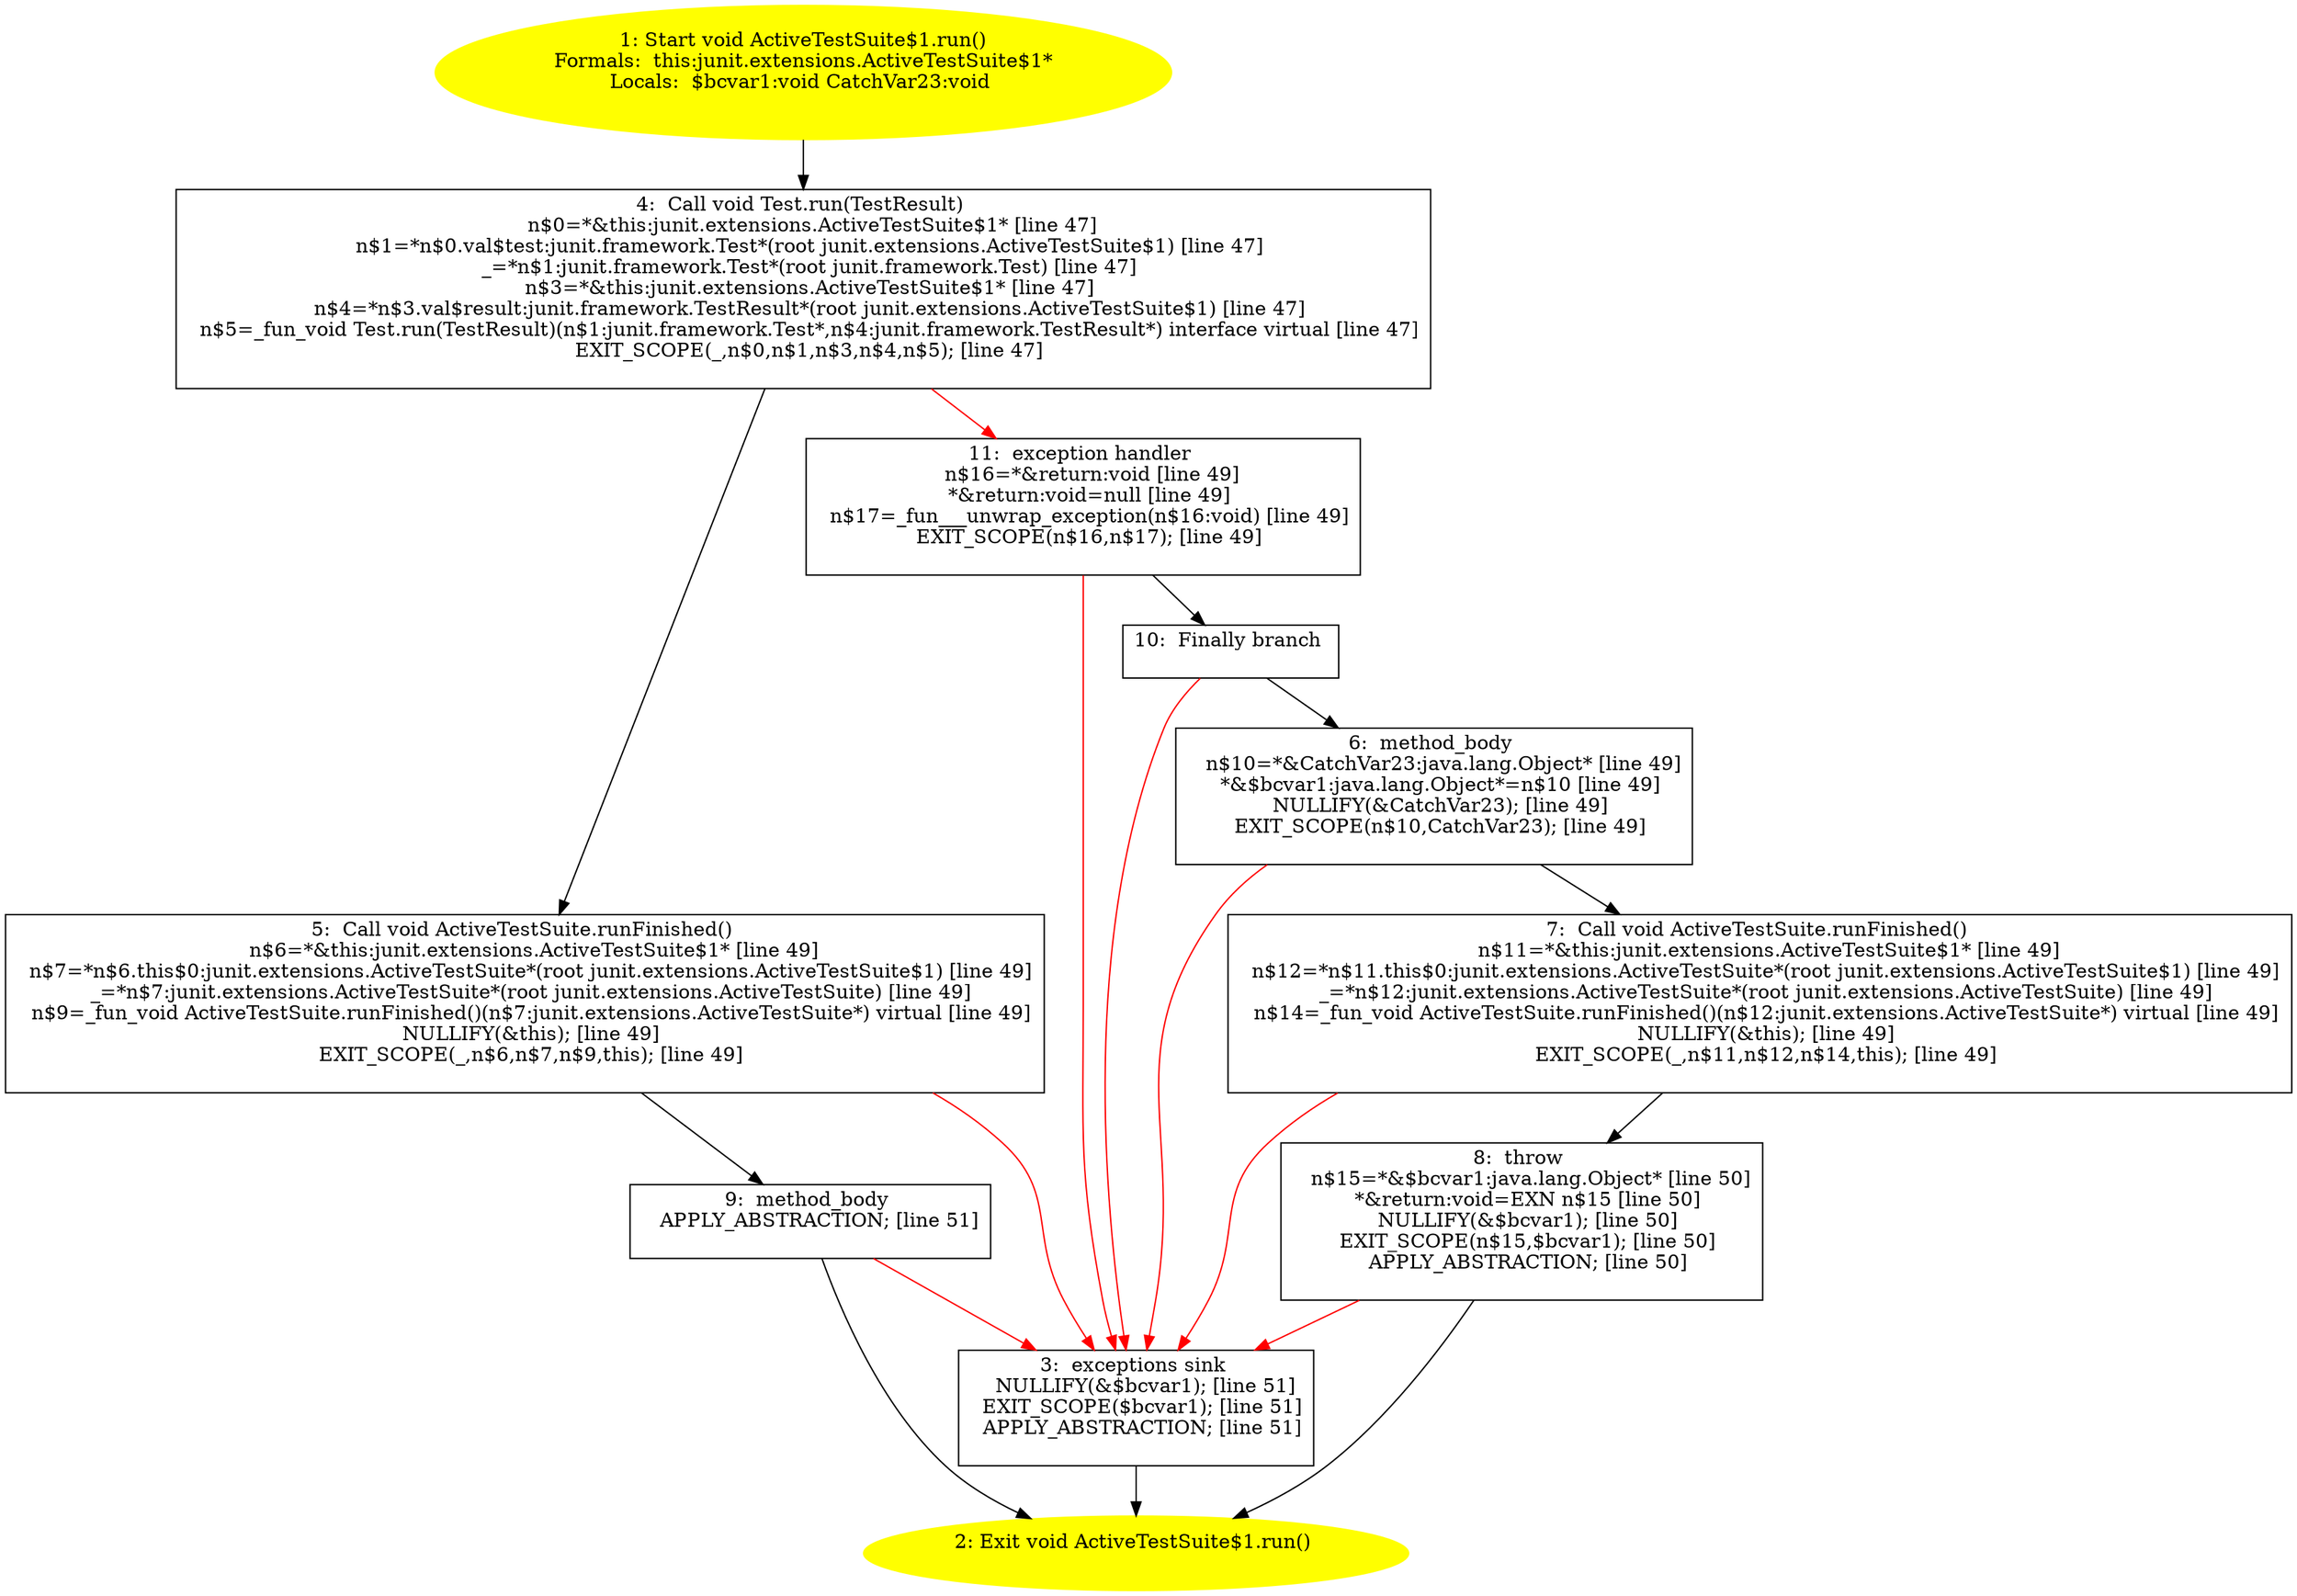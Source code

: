 /* @generated */
digraph cfg {
"junit.extensions.ActiveTestSuite$1.run():void.b371756d0b907f90fbcabdf4ba415f5e_1" [label="1: Start void ActiveTestSuite$1.run()\nFormals:  this:junit.extensions.ActiveTestSuite$1*\nLocals:  $bcvar1:void CatchVar23:void \n  " color=yellow style=filled]
	

	 "junit.extensions.ActiveTestSuite$1.run():void.b371756d0b907f90fbcabdf4ba415f5e_1" -> "junit.extensions.ActiveTestSuite$1.run():void.b371756d0b907f90fbcabdf4ba415f5e_4" ;
"junit.extensions.ActiveTestSuite$1.run():void.b371756d0b907f90fbcabdf4ba415f5e_2" [label="2: Exit void ActiveTestSuite$1.run() \n  " color=yellow style=filled]
	

"junit.extensions.ActiveTestSuite$1.run():void.b371756d0b907f90fbcabdf4ba415f5e_3" [label="3:  exceptions sink \n   NULLIFY(&$bcvar1); [line 51]\n  EXIT_SCOPE($bcvar1); [line 51]\n  APPLY_ABSTRACTION; [line 51]\n " shape="box"]
	

	 "junit.extensions.ActiveTestSuite$1.run():void.b371756d0b907f90fbcabdf4ba415f5e_3" -> "junit.extensions.ActiveTestSuite$1.run():void.b371756d0b907f90fbcabdf4ba415f5e_2" ;
"junit.extensions.ActiveTestSuite$1.run():void.b371756d0b907f90fbcabdf4ba415f5e_4" [label="4:  Call void Test.run(TestResult) \n   n$0=*&this:junit.extensions.ActiveTestSuite$1* [line 47]\n  n$1=*n$0.val$test:junit.framework.Test*(root junit.extensions.ActiveTestSuite$1) [line 47]\n  _=*n$1:junit.framework.Test*(root junit.framework.Test) [line 47]\n  n$3=*&this:junit.extensions.ActiveTestSuite$1* [line 47]\n  n$4=*n$3.val$result:junit.framework.TestResult*(root junit.extensions.ActiveTestSuite$1) [line 47]\n  n$5=_fun_void Test.run(TestResult)(n$1:junit.framework.Test*,n$4:junit.framework.TestResult*) interface virtual [line 47]\n  EXIT_SCOPE(_,n$0,n$1,n$3,n$4,n$5); [line 47]\n " shape="box"]
	

	 "junit.extensions.ActiveTestSuite$1.run():void.b371756d0b907f90fbcabdf4ba415f5e_4" -> "junit.extensions.ActiveTestSuite$1.run():void.b371756d0b907f90fbcabdf4ba415f5e_5" ;
	 "junit.extensions.ActiveTestSuite$1.run():void.b371756d0b907f90fbcabdf4ba415f5e_4" -> "junit.extensions.ActiveTestSuite$1.run():void.b371756d0b907f90fbcabdf4ba415f5e_11" [color="red" ];
"junit.extensions.ActiveTestSuite$1.run():void.b371756d0b907f90fbcabdf4ba415f5e_5" [label="5:  Call void ActiveTestSuite.runFinished() \n   n$6=*&this:junit.extensions.ActiveTestSuite$1* [line 49]\n  n$7=*n$6.this$0:junit.extensions.ActiveTestSuite*(root junit.extensions.ActiveTestSuite$1) [line 49]\n  _=*n$7:junit.extensions.ActiveTestSuite*(root junit.extensions.ActiveTestSuite) [line 49]\n  n$9=_fun_void ActiveTestSuite.runFinished()(n$7:junit.extensions.ActiveTestSuite*) virtual [line 49]\n  NULLIFY(&this); [line 49]\n  EXIT_SCOPE(_,n$6,n$7,n$9,this); [line 49]\n " shape="box"]
	

	 "junit.extensions.ActiveTestSuite$1.run():void.b371756d0b907f90fbcabdf4ba415f5e_5" -> "junit.extensions.ActiveTestSuite$1.run():void.b371756d0b907f90fbcabdf4ba415f5e_9" ;
	 "junit.extensions.ActiveTestSuite$1.run():void.b371756d0b907f90fbcabdf4ba415f5e_5" -> "junit.extensions.ActiveTestSuite$1.run():void.b371756d0b907f90fbcabdf4ba415f5e_3" [color="red" ];
"junit.extensions.ActiveTestSuite$1.run():void.b371756d0b907f90fbcabdf4ba415f5e_6" [label="6:  method_body \n   n$10=*&CatchVar23:java.lang.Object* [line 49]\n  *&$bcvar1:java.lang.Object*=n$10 [line 49]\n  NULLIFY(&CatchVar23); [line 49]\n  EXIT_SCOPE(n$10,CatchVar23); [line 49]\n " shape="box"]
	

	 "junit.extensions.ActiveTestSuite$1.run():void.b371756d0b907f90fbcabdf4ba415f5e_6" -> "junit.extensions.ActiveTestSuite$1.run():void.b371756d0b907f90fbcabdf4ba415f5e_7" ;
	 "junit.extensions.ActiveTestSuite$1.run():void.b371756d0b907f90fbcabdf4ba415f5e_6" -> "junit.extensions.ActiveTestSuite$1.run():void.b371756d0b907f90fbcabdf4ba415f5e_3" [color="red" ];
"junit.extensions.ActiveTestSuite$1.run():void.b371756d0b907f90fbcabdf4ba415f5e_7" [label="7:  Call void ActiveTestSuite.runFinished() \n   n$11=*&this:junit.extensions.ActiveTestSuite$1* [line 49]\n  n$12=*n$11.this$0:junit.extensions.ActiveTestSuite*(root junit.extensions.ActiveTestSuite$1) [line 49]\n  _=*n$12:junit.extensions.ActiveTestSuite*(root junit.extensions.ActiveTestSuite) [line 49]\n  n$14=_fun_void ActiveTestSuite.runFinished()(n$12:junit.extensions.ActiveTestSuite*) virtual [line 49]\n  NULLIFY(&this); [line 49]\n  EXIT_SCOPE(_,n$11,n$12,n$14,this); [line 49]\n " shape="box"]
	

	 "junit.extensions.ActiveTestSuite$1.run():void.b371756d0b907f90fbcabdf4ba415f5e_7" -> "junit.extensions.ActiveTestSuite$1.run():void.b371756d0b907f90fbcabdf4ba415f5e_8" ;
	 "junit.extensions.ActiveTestSuite$1.run():void.b371756d0b907f90fbcabdf4ba415f5e_7" -> "junit.extensions.ActiveTestSuite$1.run():void.b371756d0b907f90fbcabdf4ba415f5e_3" [color="red" ];
"junit.extensions.ActiveTestSuite$1.run():void.b371756d0b907f90fbcabdf4ba415f5e_8" [label="8:  throw \n   n$15=*&$bcvar1:java.lang.Object* [line 50]\n  *&return:void=EXN n$15 [line 50]\n  NULLIFY(&$bcvar1); [line 50]\n  EXIT_SCOPE(n$15,$bcvar1); [line 50]\n  APPLY_ABSTRACTION; [line 50]\n " shape="box"]
	

	 "junit.extensions.ActiveTestSuite$1.run():void.b371756d0b907f90fbcabdf4ba415f5e_8" -> "junit.extensions.ActiveTestSuite$1.run():void.b371756d0b907f90fbcabdf4ba415f5e_2" ;
	 "junit.extensions.ActiveTestSuite$1.run():void.b371756d0b907f90fbcabdf4ba415f5e_8" -> "junit.extensions.ActiveTestSuite$1.run():void.b371756d0b907f90fbcabdf4ba415f5e_3" [color="red" ];
"junit.extensions.ActiveTestSuite$1.run():void.b371756d0b907f90fbcabdf4ba415f5e_9" [label="9:  method_body \n   APPLY_ABSTRACTION; [line 51]\n " shape="box"]
	

	 "junit.extensions.ActiveTestSuite$1.run():void.b371756d0b907f90fbcabdf4ba415f5e_9" -> "junit.extensions.ActiveTestSuite$1.run():void.b371756d0b907f90fbcabdf4ba415f5e_2" ;
	 "junit.extensions.ActiveTestSuite$1.run():void.b371756d0b907f90fbcabdf4ba415f5e_9" -> "junit.extensions.ActiveTestSuite$1.run():void.b371756d0b907f90fbcabdf4ba415f5e_3" [color="red" ];
"junit.extensions.ActiveTestSuite$1.run():void.b371756d0b907f90fbcabdf4ba415f5e_10" [label="10:  Finally branch \n  " shape="box"]
	

	 "junit.extensions.ActiveTestSuite$1.run():void.b371756d0b907f90fbcabdf4ba415f5e_10" -> "junit.extensions.ActiveTestSuite$1.run():void.b371756d0b907f90fbcabdf4ba415f5e_6" ;
	 "junit.extensions.ActiveTestSuite$1.run():void.b371756d0b907f90fbcabdf4ba415f5e_10" -> "junit.extensions.ActiveTestSuite$1.run():void.b371756d0b907f90fbcabdf4ba415f5e_3" [color="red" ];
"junit.extensions.ActiveTestSuite$1.run():void.b371756d0b907f90fbcabdf4ba415f5e_11" [label="11:  exception handler \n   n$16=*&return:void [line 49]\n  *&return:void=null [line 49]\n  n$17=_fun___unwrap_exception(n$16:void) [line 49]\n  EXIT_SCOPE(n$16,n$17); [line 49]\n " shape="box"]
	

	 "junit.extensions.ActiveTestSuite$1.run():void.b371756d0b907f90fbcabdf4ba415f5e_11" -> "junit.extensions.ActiveTestSuite$1.run():void.b371756d0b907f90fbcabdf4ba415f5e_10" ;
	 "junit.extensions.ActiveTestSuite$1.run():void.b371756d0b907f90fbcabdf4ba415f5e_11" -> "junit.extensions.ActiveTestSuite$1.run():void.b371756d0b907f90fbcabdf4ba415f5e_3" [color="red" ];
}
